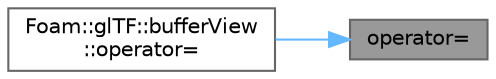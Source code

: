 digraph "operator="
{
 // LATEX_PDF_SIZE
  bgcolor="transparent";
  edge [fontname=Helvetica,fontsize=10,labelfontname=Helvetica,labelfontsize=10];
  node [fontname=Helvetica,fontsize=10,shape=box,height=0.2,width=0.4];
  rankdir="RL";
  Node1 [id="Node000001",label="operator=",height=0.2,width=0.4,color="gray40", fillcolor="grey60", style="filled", fontcolor="black",tooltip=" "];
  Node1 -> Node2 [id="edge1_Node000001_Node000002",dir="back",color="steelblue1",style="solid",tooltip=" "];
  Node2 [id="Node000002",label="Foam::glTF::bufferView\l::operator=",height=0.2,width=0.4,color="grey40", fillcolor="white", style="filled",URL="$classFoam_1_1glTF_1_1bufferView.html#af4f0cac11af87eb542f6a9482541a976",tooltip=" "];
}
